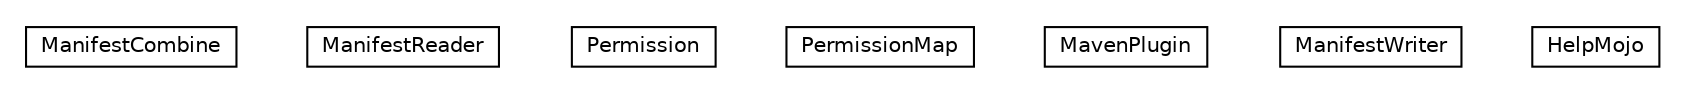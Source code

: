 #!/usr/local/bin/dot
#
# Class diagram 
# Generated by UMLGraph version R5_6-24-gf6e263 (http://www.umlgraph.org/)
#

digraph G {
	edge [fontname="Helvetica",fontsize=10,labelfontname="Helvetica",labelfontsize=10];
	node [fontname="Helvetica",fontsize=10,shape=plaintext];
	nodesep=0.25;
	ranksep=0.5;
	// org.universAAL.support.maven.manifest.ManifestCombine
	c388 [label=<<table title="org.universAAL.support.maven.manifest.ManifestCombine" border="0" cellborder="1" cellspacing="0" cellpadding="2" port="p" href="./ManifestCombine.html">
		<tr><td><table border="0" cellspacing="0" cellpadding="1">
<tr><td align="center" balign="center"> ManifestCombine </td></tr>
		</table></td></tr>
		</table>>, URL="./ManifestCombine.html", fontname="Helvetica", fontcolor="black", fontsize=10.0];
	// org.universAAL.support.maven.manifest.ManifestReader
	c389 [label=<<table title="org.universAAL.support.maven.manifest.ManifestReader" border="0" cellborder="1" cellspacing="0" cellpadding="2" port="p" href="./ManifestReader.html">
		<tr><td><table border="0" cellspacing="0" cellpadding="1">
<tr><td align="center" balign="center"> ManifestReader </td></tr>
		</table></td></tr>
		</table>>, URL="./ManifestReader.html", fontname="Helvetica", fontcolor="black", fontsize=10.0];
	// org.universAAL.support.maven.manifest.Permission
	c390 [label=<<table title="org.universAAL.support.maven.manifest.Permission" border="0" cellborder="1" cellspacing="0" cellpadding="2" port="p" href="./Permission.html">
		<tr><td><table border="0" cellspacing="0" cellpadding="1">
<tr><td align="center" balign="center"> Permission </td></tr>
		</table></td></tr>
		</table>>, URL="./Permission.html", fontname="Helvetica", fontcolor="black", fontsize=10.0];
	// org.universAAL.support.maven.manifest.PermissionMap
	c391 [label=<<table title="org.universAAL.support.maven.manifest.PermissionMap" border="0" cellborder="1" cellspacing="0" cellpadding="2" port="p" href="./PermissionMap.html">
		<tr><td><table border="0" cellspacing="0" cellpadding="1">
<tr><td align="center" balign="center"> PermissionMap </td></tr>
		</table></td></tr>
		</table>>, URL="./PermissionMap.html", fontname="Helvetica", fontcolor="black", fontsize=10.0];
	// org.universAAL.support.maven.manifest.MavenPlugin
	c392 [label=<<table title="org.universAAL.support.maven.manifest.MavenPlugin" border="0" cellborder="1" cellspacing="0" cellpadding="2" port="p" href="./MavenPlugin.html">
		<tr><td><table border="0" cellspacing="0" cellpadding="1">
<tr><td align="center" balign="center"> MavenPlugin </td></tr>
		</table></td></tr>
		</table>>, URL="./MavenPlugin.html", fontname="Helvetica", fontcolor="black", fontsize=10.0];
	// org.universAAL.support.maven.manifest.ManifestWriter
	c393 [label=<<table title="org.universAAL.support.maven.manifest.ManifestWriter" border="0" cellborder="1" cellspacing="0" cellpadding="2" port="p" href="./ManifestWriter.html">
		<tr><td><table border="0" cellspacing="0" cellpadding="1">
<tr><td align="center" balign="center"> ManifestWriter </td></tr>
		</table></td></tr>
		</table>>, URL="./ManifestWriter.html", fontname="Helvetica", fontcolor="black", fontsize=10.0];
	// org.universAAL.support.maven.manifest.HelpMojo
	c394 [label=<<table title="org.universAAL.support.maven.manifest.HelpMojo" border="0" cellborder="1" cellspacing="0" cellpadding="2" port="p" href="./HelpMojo.html">
		<tr><td><table border="0" cellspacing="0" cellpadding="1">
<tr><td align="center" balign="center"> HelpMojo </td></tr>
		</table></td></tr>
		</table>>, URL="./HelpMojo.html", fontname="Helvetica", fontcolor="black", fontsize=10.0];
}

